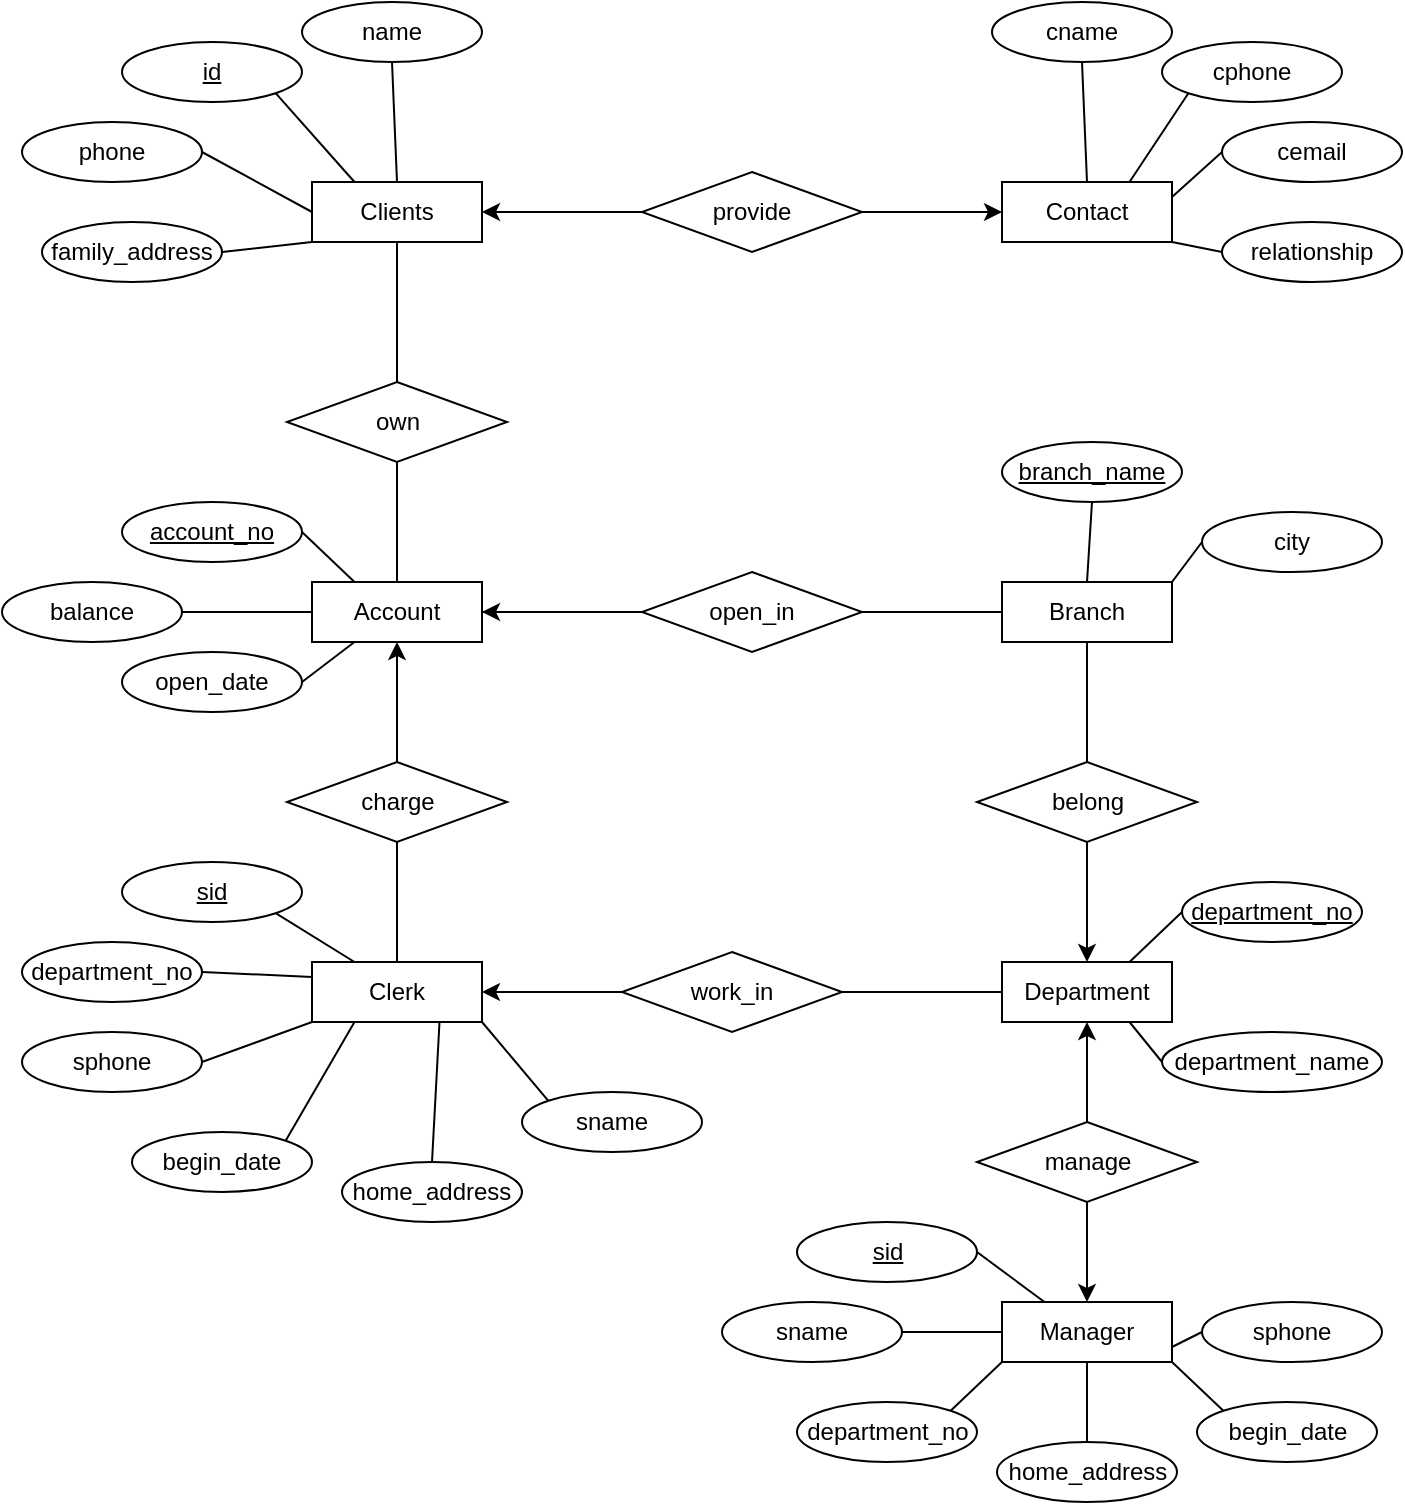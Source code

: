 <mxfile version="14.4.7" type="github">
  <diagram name="Page-1" id="c4acf3e9-155e-7222-9cf6-157b1a14988f">
    <mxGraphModel dx="584" dy="633" grid="1" gridSize="10" guides="1" tooltips="1" connect="1" arrows="1" fold="1" page="1" pageScale="1" pageWidth="850" pageHeight="1100" background="#ffffff" math="0" shadow="0">
      <root>
        <mxCell id="0" />
        <mxCell id="1" parent="0" />
        <mxCell id="4Dms-JClP-CXOFE1qbd7-1" value="Clients" style="rounded=0;whiteSpace=wrap;html=1;" vertex="1" parent="1">
          <mxGeometry x="305" y="160" width="85" height="30" as="geometry" />
        </mxCell>
        <mxCell id="4Dms-JClP-CXOFE1qbd7-22" style="edgeStyle=orthogonalEdgeStyle;rounded=0;orthogonalLoop=1;jettySize=auto;html=1;exitX=1;exitY=0.5;exitDx=0;exitDy=0;entryX=0;entryY=0.5;entryDx=0;entryDy=0;endArrow=none;endFill=0;" edge="1" parent="1" source="4Dms-JClP-CXOFE1qbd7-2" target="4Dms-JClP-CXOFE1qbd7-11">
          <mxGeometry relative="1" as="geometry" />
        </mxCell>
        <mxCell id="4Dms-JClP-CXOFE1qbd7-2" value="Account" style="rounded=0;whiteSpace=wrap;html=1;" vertex="1" parent="1">
          <mxGeometry x="305" y="360" width="85" height="30" as="geometry" />
        </mxCell>
        <mxCell id="4Dms-JClP-CXOFE1qbd7-4" value="Clerk" style="rounded=0;whiteSpace=wrap;html=1;" vertex="1" parent="1">
          <mxGeometry x="305" y="550" width="85" height="30" as="geometry" />
        </mxCell>
        <mxCell id="4Dms-JClP-CXOFE1qbd7-5" value="Department" style="rounded=0;whiteSpace=wrap;html=1;" vertex="1" parent="1">
          <mxGeometry x="650" y="550" width="85" height="30" as="geometry" />
        </mxCell>
        <mxCell id="4Dms-JClP-CXOFE1qbd7-19" style="edgeStyle=orthogonalEdgeStyle;rounded=0;orthogonalLoop=1;jettySize=auto;html=1;exitX=0.5;exitY=1;exitDx=0;exitDy=0;entryX=0.5;entryY=0;entryDx=0;entryDy=0;endArrow=none;endFill=0;" edge="1" parent="1" source="4Dms-JClP-CXOFE1qbd7-6" target="4Dms-JClP-CXOFE1qbd7-13">
          <mxGeometry relative="1" as="geometry" />
        </mxCell>
        <mxCell id="4Dms-JClP-CXOFE1qbd7-6" value="Branch" style="rounded=0;whiteSpace=wrap;html=1;" vertex="1" parent="1">
          <mxGeometry x="650" y="360" width="85" height="30" as="geometry" />
        </mxCell>
        <mxCell id="4Dms-JClP-CXOFE1qbd7-7" value="Manager" style="rounded=0;whiteSpace=wrap;html=1;" vertex="1" parent="1">
          <mxGeometry x="650" y="720" width="85" height="30" as="geometry" />
        </mxCell>
        <mxCell id="4Dms-JClP-CXOFE1qbd7-16" style="edgeStyle=orthogonalEdgeStyle;rounded=0;orthogonalLoop=1;jettySize=auto;html=1;exitX=0.5;exitY=0;exitDx=0;exitDy=0;entryX=0.5;entryY=1;entryDx=0;entryDy=0;endArrow=none;endFill=0;" edge="1" parent="1" source="4Dms-JClP-CXOFE1qbd7-8" target="4Dms-JClP-CXOFE1qbd7-1">
          <mxGeometry relative="1" as="geometry" />
        </mxCell>
        <mxCell id="4Dms-JClP-CXOFE1qbd7-17" style="edgeStyle=orthogonalEdgeStyle;rounded=0;orthogonalLoop=1;jettySize=auto;html=1;exitX=0.5;exitY=1;exitDx=0;exitDy=0;entryX=0.5;entryY=0;entryDx=0;entryDy=0;endArrow=none;endFill=0;" edge="1" parent="1" source="4Dms-JClP-CXOFE1qbd7-8" target="4Dms-JClP-CXOFE1qbd7-2">
          <mxGeometry relative="1" as="geometry" />
        </mxCell>
        <mxCell id="4Dms-JClP-CXOFE1qbd7-8" value="own" style="rhombus;whiteSpace=wrap;html=1;" vertex="1" parent="1">
          <mxGeometry x="292.5" y="260" width="110" height="40" as="geometry" />
        </mxCell>
        <mxCell id="4Dms-JClP-CXOFE1qbd7-21" style="edgeStyle=orthogonalEdgeStyle;rounded=0;orthogonalLoop=1;jettySize=auto;html=1;exitX=0.5;exitY=1;exitDx=0;exitDy=0;entryX=0.5;entryY=0;entryDx=0;entryDy=0;endArrow=none;endFill=0;" edge="1" parent="1" source="4Dms-JClP-CXOFE1qbd7-10" target="4Dms-JClP-CXOFE1qbd7-4">
          <mxGeometry relative="1" as="geometry" />
        </mxCell>
        <mxCell id="4Dms-JClP-CXOFE1qbd7-25" style="edgeStyle=orthogonalEdgeStyle;rounded=0;orthogonalLoop=1;jettySize=auto;html=1;exitX=0.5;exitY=0;exitDx=0;exitDy=0;entryX=0.5;entryY=1;entryDx=0;entryDy=0;endArrow=classic;endFill=1;" edge="1" parent="1" source="4Dms-JClP-CXOFE1qbd7-10" target="4Dms-JClP-CXOFE1qbd7-2">
          <mxGeometry relative="1" as="geometry" />
        </mxCell>
        <mxCell id="4Dms-JClP-CXOFE1qbd7-10" value="charge" style="rhombus;whiteSpace=wrap;html=1;" vertex="1" parent="1">
          <mxGeometry x="292.5" y="450" width="110" height="40" as="geometry" />
        </mxCell>
        <mxCell id="4Dms-JClP-CXOFE1qbd7-18" style="edgeStyle=orthogonalEdgeStyle;rounded=0;orthogonalLoop=1;jettySize=auto;html=1;exitX=1;exitY=0.5;exitDx=0;exitDy=0;entryX=0;entryY=0.5;entryDx=0;entryDy=0;endArrow=none;endFill=0;" edge="1" parent="1" source="4Dms-JClP-CXOFE1qbd7-11" target="4Dms-JClP-CXOFE1qbd7-6">
          <mxGeometry relative="1" as="geometry" />
        </mxCell>
        <mxCell id="4Dms-JClP-CXOFE1qbd7-26" style="edgeStyle=orthogonalEdgeStyle;rounded=0;orthogonalLoop=1;jettySize=auto;html=1;exitX=0;exitY=0.5;exitDx=0;exitDy=0;entryX=1;entryY=0.5;entryDx=0;entryDy=0;endArrow=classic;endFill=1;" edge="1" parent="1" source="4Dms-JClP-CXOFE1qbd7-11" target="4Dms-JClP-CXOFE1qbd7-2">
          <mxGeometry relative="1" as="geometry" />
        </mxCell>
        <mxCell id="4Dms-JClP-CXOFE1qbd7-11" value="open_in" style="rhombus;whiteSpace=wrap;html=1;" vertex="1" parent="1">
          <mxGeometry x="470" y="355" width="110" height="40" as="geometry" />
        </mxCell>
        <mxCell id="4Dms-JClP-CXOFE1qbd7-20" style="edgeStyle=orthogonalEdgeStyle;rounded=0;orthogonalLoop=1;jettySize=auto;html=1;exitX=1;exitY=0.5;exitDx=0;exitDy=0;entryX=0;entryY=0.5;entryDx=0;entryDy=0;endArrow=none;endFill=0;" edge="1" parent="1" source="4Dms-JClP-CXOFE1qbd7-12" target="4Dms-JClP-CXOFE1qbd7-5">
          <mxGeometry relative="1" as="geometry" />
        </mxCell>
        <mxCell id="4Dms-JClP-CXOFE1qbd7-27" style="edgeStyle=orthogonalEdgeStyle;rounded=0;orthogonalLoop=1;jettySize=auto;html=1;exitX=0;exitY=0.5;exitDx=0;exitDy=0;entryX=1;entryY=0.5;entryDx=0;entryDy=0;endArrow=classic;endFill=1;" edge="1" parent="1" source="4Dms-JClP-CXOFE1qbd7-12" target="4Dms-JClP-CXOFE1qbd7-4">
          <mxGeometry relative="1" as="geometry" />
        </mxCell>
        <mxCell id="4Dms-JClP-CXOFE1qbd7-12" value="work_in" style="rhombus;whiteSpace=wrap;html=1;" vertex="1" parent="1">
          <mxGeometry x="460" y="545" width="110" height="40" as="geometry" />
        </mxCell>
        <mxCell id="4Dms-JClP-CXOFE1qbd7-31" style="edgeStyle=orthogonalEdgeStyle;rounded=0;orthogonalLoop=1;jettySize=auto;html=1;exitX=0.5;exitY=1;exitDx=0;exitDy=0;entryX=0.5;entryY=0;entryDx=0;entryDy=0;endArrow=classic;endFill=1;" edge="1" parent="1" source="4Dms-JClP-CXOFE1qbd7-13" target="4Dms-JClP-CXOFE1qbd7-5">
          <mxGeometry relative="1" as="geometry" />
        </mxCell>
        <mxCell id="4Dms-JClP-CXOFE1qbd7-13" value="belong" style="rhombus;whiteSpace=wrap;html=1;" vertex="1" parent="1">
          <mxGeometry x="637.5" y="450" width="110" height="40" as="geometry" />
        </mxCell>
        <mxCell id="4Dms-JClP-CXOFE1qbd7-28" style="edgeStyle=orthogonalEdgeStyle;rounded=0;orthogonalLoop=1;jettySize=auto;html=1;exitX=0.5;exitY=0;exitDx=0;exitDy=0;entryX=0.5;entryY=1;entryDx=0;entryDy=0;endArrow=classic;endFill=1;" edge="1" parent="1" source="4Dms-JClP-CXOFE1qbd7-14" target="4Dms-JClP-CXOFE1qbd7-5">
          <mxGeometry relative="1" as="geometry" />
        </mxCell>
        <mxCell id="4Dms-JClP-CXOFE1qbd7-29" style="edgeStyle=orthogonalEdgeStyle;rounded=0;orthogonalLoop=1;jettySize=auto;html=1;exitX=0.5;exitY=1;exitDx=0;exitDy=0;entryX=0.5;entryY=0;entryDx=0;entryDy=0;endArrow=classic;endFill=1;" edge="1" parent="1" source="4Dms-JClP-CXOFE1qbd7-14" target="4Dms-JClP-CXOFE1qbd7-7">
          <mxGeometry relative="1" as="geometry" />
        </mxCell>
        <mxCell id="4Dms-JClP-CXOFE1qbd7-14" value="manage" style="rhombus;whiteSpace=wrap;html=1;" vertex="1" parent="1">
          <mxGeometry x="637.5" y="630" width="110" height="40" as="geometry" />
        </mxCell>
        <mxCell id="4Dms-JClP-CXOFE1qbd7-32" value="Contact" style="rounded=0;whiteSpace=wrap;html=1;" vertex="1" parent="1">
          <mxGeometry x="650" y="160" width="85" height="30" as="geometry" />
        </mxCell>
        <mxCell id="4Dms-JClP-CXOFE1qbd7-34" style="edgeStyle=orthogonalEdgeStyle;rounded=0;orthogonalLoop=1;jettySize=auto;html=1;exitX=0;exitY=0.5;exitDx=0;exitDy=0;entryX=1;entryY=0.5;entryDx=0;entryDy=0;endArrow=classic;endFill=1;" edge="1" parent="1" source="4Dms-JClP-CXOFE1qbd7-33" target="4Dms-JClP-CXOFE1qbd7-1">
          <mxGeometry relative="1" as="geometry" />
        </mxCell>
        <mxCell id="4Dms-JClP-CXOFE1qbd7-35" style="edgeStyle=orthogonalEdgeStyle;rounded=0;orthogonalLoop=1;jettySize=auto;html=1;exitX=1;exitY=0.5;exitDx=0;exitDy=0;entryX=0;entryY=0.5;entryDx=0;entryDy=0;endArrow=classic;endFill=1;" edge="1" parent="1" source="4Dms-JClP-CXOFE1qbd7-33" target="4Dms-JClP-CXOFE1qbd7-32">
          <mxGeometry relative="1" as="geometry" />
        </mxCell>
        <mxCell id="4Dms-JClP-CXOFE1qbd7-33" value="provide" style="rhombus;whiteSpace=wrap;html=1;" vertex="1" parent="1">
          <mxGeometry x="470" y="155" width="110" height="40" as="geometry" />
        </mxCell>
        <mxCell id="4Dms-JClP-CXOFE1qbd7-67" style="rounded=0;orthogonalLoop=1;jettySize=auto;html=1;exitX=0.5;exitY=1;exitDx=0;exitDy=0;entryX=0.5;entryY=0;entryDx=0;entryDy=0;endArrow=none;endFill=0;" edge="1" parent="1" source="4Dms-JClP-CXOFE1qbd7-36" target="4Dms-JClP-CXOFE1qbd7-1">
          <mxGeometry relative="1" as="geometry" />
        </mxCell>
        <mxCell id="4Dms-JClP-CXOFE1qbd7-36" value="name" style="ellipse;whiteSpace=wrap;html=1;" vertex="1" parent="1">
          <mxGeometry x="300" y="70" width="90" height="30" as="geometry" />
        </mxCell>
        <mxCell id="4Dms-JClP-CXOFE1qbd7-68" style="edgeStyle=none;rounded=0;orthogonalLoop=1;jettySize=auto;html=1;exitX=1;exitY=1;exitDx=0;exitDy=0;entryX=0.25;entryY=0;entryDx=0;entryDy=0;endArrow=none;endFill=0;" edge="1" parent="1" source="4Dms-JClP-CXOFE1qbd7-38" target="4Dms-JClP-CXOFE1qbd7-1">
          <mxGeometry relative="1" as="geometry" />
        </mxCell>
        <mxCell id="4Dms-JClP-CXOFE1qbd7-38" value="&lt;u&gt;id&lt;/u&gt;" style="ellipse;whiteSpace=wrap;html=1;" vertex="1" parent="1">
          <mxGeometry x="210" y="90" width="90" height="30" as="geometry" />
        </mxCell>
        <mxCell id="4Dms-JClP-CXOFE1qbd7-69" style="edgeStyle=none;rounded=0;orthogonalLoop=1;jettySize=auto;html=1;exitX=1;exitY=0.5;exitDx=0;exitDy=0;entryX=0;entryY=0.5;entryDx=0;entryDy=0;endArrow=none;endFill=0;" edge="1" parent="1" source="4Dms-JClP-CXOFE1qbd7-39" target="4Dms-JClP-CXOFE1qbd7-1">
          <mxGeometry relative="1" as="geometry" />
        </mxCell>
        <mxCell id="4Dms-JClP-CXOFE1qbd7-39" value="phone" style="ellipse;whiteSpace=wrap;html=1;" vertex="1" parent="1">
          <mxGeometry x="160" y="130" width="90" height="30" as="geometry" />
        </mxCell>
        <mxCell id="4Dms-JClP-CXOFE1qbd7-70" style="edgeStyle=none;rounded=0;orthogonalLoop=1;jettySize=auto;html=1;exitX=1;exitY=0.5;exitDx=0;exitDy=0;entryX=0;entryY=1;entryDx=0;entryDy=0;endArrow=none;endFill=0;" edge="1" parent="1" source="4Dms-JClP-CXOFE1qbd7-40" target="4Dms-JClP-CXOFE1qbd7-1">
          <mxGeometry relative="1" as="geometry" />
        </mxCell>
        <mxCell id="4Dms-JClP-CXOFE1qbd7-40" value="family_address" style="ellipse;whiteSpace=wrap;html=1;" vertex="1" parent="1">
          <mxGeometry x="170" y="180" width="90" height="30" as="geometry" />
        </mxCell>
        <mxCell id="4Dms-JClP-CXOFE1qbd7-71" style="edgeStyle=none;rounded=0;orthogonalLoop=1;jettySize=auto;html=1;exitX=0.5;exitY=1;exitDx=0;exitDy=0;entryX=0.5;entryY=0;entryDx=0;entryDy=0;endArrow=none;endFill=0;" edge="1" parent="1" source="4Dms-JClP-CXOFE1qbd7-41" target="4Dms-JClP-CXOFE1qbd7-32">
          <mxGeometry relative="1" as="geometry" />
        </mxCell>
        <mxCell id="4Dms-JClP-CXOFE1qbd7-41" value="cname" style="ellipse;whiteSpace=wrap;html=1;" vertex="1" parent="1">
          <mxGeometry x="645" y="70" width="90" height="30" as="geometry" />
        </mxCell>
        <mxCell id="4Dms-JClP-CXOFE1qbd7-72" style="edgeStyle=none;rounded=0;orthogonalLoop=1;jettySize=auto;html=1;exitX=0;exitY=1;exitDx=0;exitDy=0;entryX=0.75;entryY=0;entryDx=0;entryDy=0;endArrow=none;endFill=0;" edge="1" parent="1" source="4Dms-JClP-CXOFE1qbd7-42" target="4Dms-JClP-CXOFE1qbd7-32">
          <mxGeometry relative="1" as="geometry" />
        </mxCell>
        <mxCell id="4Dms-JClP-CXOFE1qbd7-42" value="cphone" style="ellipse;whiteSpace=wrap;html=1;" vertex="1" parent="1">
          <mxGeometry x="730" y="90" width="90" height="30" as="geometry" />
        </mxCell>
        <mxCell id="4Dms-JClP-CXOFE1qbd7-73" style="edgeStyle=none;rounded=0;orthogonalLoop=1;jettySize=auto;html=1;exitX=0;exitY=0.5;exitDx=0;exitDy=0;endArrow=none;endFill=0;entryX=1;entryY=0.25;entryDx=0;entryDy=0;" edge="1" parent="1" source="4Dms-JClP-CXOFE1qbd7-43" target="4Dms-JClP-CXOFE1qbd7-32">
          <mxGeometry relative="1" as="geometry">
            <mxPoint x="740" y="160" as="targetPoint" />
          </mxGeometry>
        </mxCell>
        <mxCell id="4Dms-JClP-CXOFE1qbd7-43" value="cemail" style="ellipse;whiteSpace=wrap;html=1;" vertex="1" parent="1">
          <mxGeometry x="760" y="130" width="90" height="30" as="geometry" />
        </mxCell>
        <mxCell id="4Dms-JClP-CXOFE1qbd7-74" style="edgeStyle=none;rounded=0;orthogonalLoop=1;jettySize=auto;html=1;exitX=0;exitY=0.5;exitDx=0;exitDy=0;entryX=1;entryY=1;entryDx=0;entryDy=0;endArrow=none;endFill=0;" edge="1" parent="1" source="4Dms-JClP-CXOFE1qbd7-44" target="4Dms-JClP-CXOFE1qbd7-32">
          <mxGeometry relative="1" as="geometry" />
        </mxCell>
        <mxCell id="4Dms-JClP-CXOFE1qbd7-44" value="relationship" style="ellipse;whiteSpace=wrap;html=1;" vertex="1" parent="1">
          <mxGeometry x="760" y="180" width="90" height="30" as="geometry" />
        </mxCell>
        <mxCell id="4Dms-JClP-CXOFE1qbd7-75" style="edgeStyle=none;rounded=0;orthogonalLoop=1;jettySize=auto;html=1;exitX=1;exitY=0.5;exitDx=0;exitDy=0;entryX=0.25;entryY=0;entryDx=0;entryDy=0;endArrow=none;endFill=0;" edge="1" parent="1" source="4Dms-JClP-CXOFE1qbd7-45" target="4Dms-JClP-CXOFE1qbd7-2">
          <mxGeometry relative="1" as="geometry" />
        </mxCell>
        <mxCell id="4Dms-JClP-CXOFE1qbd7-45" value="&lt;u&gt;account_no&lt;/u&gt;" style="ellipse;whiteSpace=wrap;html=1;" vertex="1" parent="1">
          <mxGeometry x="210" y="320" width="90" height="30" as="geometry" />
        </mxCell>
        <mxCell id="4Dms-JClP-CXOFE1qbd7-76" style="edgeStyle=none;rounded=0;orthogonalLoop=1;jettySize=auto;html=1;exitX=1;exitY=0.5;exitDx=0;exitDy=0;entryX=0;entryY=0.5;entryDx=0;entryDy=0;endArrow=none;endFill=0;" edge="1" parent="1" source="4Dms-JClP-CXOFE1qbd7-46" target="4Dms-JClP-CXOFE1qbd7-2">
          <mxGeometry relative="1" as="geometry" />
        </mxCell>
        <mxCell id="4Dms-JClP-CXOFE1qbd7-46" value="balance" style="ellipse;whiteSpace=wrap;html=1;" vertex="1" parent="1">
          <mxGeometry x="150" y="360" width="90" height="30" as="geometry" />
        </mxCell>
        <mxCell id="4Dms-JClP-CXOFE1qbd7-77" style="edgeStyle=none;rounded=0;orthogonalLoop=1;jettySize=auto;html=1;exitX=1;exitY=0.5;exitDx=0;exitDy=0;entryX=0.25;entryY=1;entryDx=0;entryDy=0;endArrow=none;endFill=0;" edge="1" parent="1" source="4Dms-JClP-CXOFE1qbd7-47" target="4Dms-JClP-CXOFE1qbd7-2">
          <mxGeometry relative="1" as="geometry" />
        </mxCell>
        <mxCell id="4Dms-JClP-CXOFE1qbd7-47" value="open_date" style="ellipse;whiteSpace=wrap;html=1;" vertex="1" parent="1">
          <mxGeometry x="210" y="395" width="90" height="30" as="geometry" />
        </mxCell>
        <mxCell id="4Dms-JClP-CXOFE1qbd7-85" style="edgeStyle=none;rounded=0;orthogonalLoop=1;jettySize=auto;html=1;exitX=0.5;exitY=1;exitDx=0;exitDy=0;entryX=0.5;entryY=0;entryDx=0;entryDy=0;endArrow=none;endFill=0;" edge="1" parent="1" source="4Dms-JClP-CXOFE1qbd7-48" target="4Dms-JClP-CXOFE1qbd7-6">
          <mxGeometry relative="1" as="geometry" />
        </mxCell>
        <mxCell id="4Dms-JClP-CXOFE1qbd7-48" value="&lt;u&gt;branch_name&lt;/u&gt;" style="ellipse;whiteSpace=wrap;html=1;" vertex="1" parent="1">
          <mxGeometry x="650" y="290" width="90" height="30" as="geometry" />
        </mxCell>
        <mxCell id="4Dms-JClP-CXOFE1qbd7-84" style="edgeStyle=none;rounded=0;orthogonalLoop=1;jettySize=auto;html=1;exitX=0;exitY=0.5;exitDx=0;exitDy=0;entryX=1;entryY=0;entryDx=0;entryDy=0;endArrow=none;endFill=0;" edge="1" parent="1" source="4Dms-JClP-CXOFE1qbd7-49" target="4Dms-JClP-CXOFE1qbd7-6">
          <mxGeometry relative="1" as="geometry" />
        </mxCell>
        <mxCell id="4Dms-JClP-CXOFE1qbd7-49" value="city" style="ellipse;whiteSpace=wrap;html=1;" vertex="1" parent="1">
          <mxGeometry x="750" y="325" width="90" height="30" as="geometry" />
        </mxCell>
        <mxCell id="4Dms-JClP-CXOFE1qbd7-78" style="edgeStyle=none;rounded=0;orthogonalLoop=1;jettySize=auto;html=1;exitX=1;exitY=1;exitDx=0;exitDy=0;entryX=0.25;entryY=0;entryDx=0;entryDy=0;endArrow=none;endFill=0;" edge="1" parent="1" source="4Dms-JClP-CXOFE1qbd7-51" target="4Dms-JClP-CXOFE1qbd7-4">
          <mxGeometry relative="1" as="geometry" />
        </mxCell>
        <mxCell id="4Dms-JClP-CXOFE1qbd7-51" value="&lt;u&gt;sid&lt;/u&gt;" style="ellipse;whiteSpace=wrap;html=1;" vertex="1" parent="1">
          <mxGeometry x="210" y="500" width="90" height="30" as="geometry" />
        </mxCell>
        <mxCell id="4Dms-JClP-CXOFE1qbd7-79" style="edgeStyle=none;rounded=0;orthogonalLoop=1;jettySize=auto;html=1;exitX=1;exitY=0.5;exitDx=0;exitDy=0;entryX=0;entryY=0.25;entryDx=0;entryDy=0;endArrow=none;endFill=0;" edge="1" parent="1" source="4Dms-JClP-CXOFE1qbd7-52" target="4Dms-JClP-CXOFE1qbd7-4">
          <mxGeometry relative="1" as="geometry" />
        </mxCell>
        <mxCell id="4Dms-JClP-CXOFE1qbd7-52" value="department_no" style="ellipse;whiteSpace=wrap;html=1;" vertex="1" parent="1">
          <mxGeometry x="160" y="540" width="90" height="30" as="geometry" />
        </mxCell>
        <mxCell id="4Dms-JClP-CXOFE1qbd7-80" style="edgeStyle=none;rounded=0;orthogonalLoop=1;jettySize=auto;html=1;exitX=1;exitY=0.5;exitDx=0;exitDy=0;entryX=0;entryY=1;entryDx=0;entryDy=0;endArrow=none;endFill=0;" edge="1" parent="1" source="4Dms-JClP-CXOFE1qbd7-53" target="4Dms-JClP-CXOFE1qbd7-4">
          <mxGeometry relative="1" as="geometry" />
        </mxCell>
        <mxCell id="4Dms-JClP-CXOFE1qbd7-53" value="sphone" style="ellipse;whiteSpace=wrap;html=1;" vertex="1" parent="1">
          <mxGeometry x="160" y="585" width="90" height="30" as="geometry" />
        </mxCell>
        <mxCell id="4Dms-JClP-CXOFE1qbd7-81" style="edgeStyle=none;rounded=0;orthogonalLoop=1;jettySize=auto;html=1;exitX=1;exitY=0;exitDx=0;exitDy=0;entryX=0.25;entryY=1;entryDx=0;entryDy=0;endArrow=none;endFill=0;" edge="1" parent="1" source="4Dms-JClP-CXOFE1qbd7-54" target="4Dms-JClP-CXOFE1qbd7-4">
          <mxGeometry relative="1" as="geometry" />
        </mxCell>
        <mxCell id="4Dms-JClP-CXOFE1qbd7-54" value="begin_date" style="ellipse;whiteSpace=wrap;html=1;" vertex="1" parent="1">
          <mxGeometry x="215" y="635" width="90" height="30" as="geometry" />
        </mxCell>
        <mxCell id="4Dms-JClP-CXOFE1qbd7-82" style="edgeStyle=none;rounded=0;orthogonalLoop=1;jettySize=auto;html=1;exitX=0.5;exitY=0;exitDx=0;exitDy=0;entryX=0.75;entryY=1;entryDx=0;entryDy=0;endArrow=none;endFill=0;" edge="1" parent="1" source="4Dms-JClP-CXOFE1qbd7-55" target="4Dms-JClP-CXOFE1qbd7-4">
          <mxGeometry relative="1" as="geometry" />
        </mxCell>
        <mxCell id="4Dms-JClP-CXOFE1qbd7-55" value="home_address" style="ellipse;whiteSpace=wrap;html=1;" vertex="1" parent="1">
          <mxGeometry x="320" y="650" width="90" height="30" as="geometry" />
        </mxCell>
        <mxCell id="4Dms-JClP-CXOFE1qbd7-83" style="edgeStyle=none;rounded=0;orthogonalLoop=1;jettySize=auto;html=1;exitX=0;exitY=0;exitDx=0;exitDy=0;entryX=1;entryY=1;entryDx=0;entryDy=0;endArrow=none;endFill=0;" edge="1" parent="1" source="4Dms-JClP-CXOFE1qbd7-56" target="4Dms-JClP-CXOFE1qbd7-4">
          <mxGeometry relative="1" as="geometry" />
        </mxCell>
        <mxCell id="4Dms-JClP-CXOFE1qbd7-56" value="sname" style="ellipse;whiteSpace=wrap;html=1;" vertex="1" parent="1">
          <mxGeometry x="410" y="615" width="90" height="30" as="geometry" />
        </mxCell>
        <mxCell id="4Dms-JClP-CXOFE1qbd7-86" style="edgeStyle=none;rounded=0;orthogonalLoop=1;jettySize=auto;html=1;exitX=0;exitY=0.5;exitDx=0;exitDy=0;entryX=0.75;entryY=0;entryDx=0;entryDy=0;endArrow=none;endFill=0;" edge="1" parent="1" source="4Dms-JClP-CXOFE1qbd7-57" target="4Dms-JClP-CXOFE1qbd7-5">
          <mxGeometry relative="1" as="geometry" />
        </mxCell>
        <mxCell id="4Dms-JClP-CXOFE1qbd7-57" value="&lt;u&gt;department_no&lt;/u&gt;" style="ellipse;whiteSpace=wrap;html=1;" vertex="1" parent="1">
          <mxGeometry x="740" y="510" width="90" height="30" as="geometry" />
        </mxCell>
        <mxCell id="4Dms-JClP-CXOFE1qbd7-87" style="edgeStyle=none;rounded=0;orthogonalLoop=1;jettySize=auto;html=1;exitX=0;exitY=0.5;exitDx=0;exitDy=0;entryX=0.75;entryY=1;entryDx=0;entryDy=0;endArrow=none;endFill=0;" edge="1" parent="1" source="4Dms-JClP-CXOFE1qbd7-58" target="4Dms-JClP-CXOFE1qbd7-5">
          <mxGeometry relative="1" as="geometry" />
        </mxCell>
        <mxCell id="4Dms-JClP-CXOFE1qbd7-58" value="department_name" style="ellipse;whiteSpace=wrap;html=1;" vertex="1" parent="1">
          <mxGeometry x="730" y="585" width="110" height="30" as="geometry" />
        </mxCell>
        <mxCell id="4Dms-JClP-CXOFE1qbd7-59" style="edgeStyle=orthogonalEdgeStyle;rounded=0;orthogonalLoop=1;jettySize=auto;html=1;exitX=0.5;exitY=1;exitDx=0;exitDy=0;endArrow=classic;endFill=1;" edge="1" parent="1" source="4Dms-JClP-CXOFE1qbd7-58" target="4Dms-JClP-CXOFE1qbd7-58">
          <mxGeometry relative="1" as="geometry" />
        </mxCell>
        <mxCell id="4Dms-JClP-CXOFE1qbd7-88" style="edgeStyle=none;rounded=0;orthogonalLoop=1;jettySize=auto;html=1;exitX=1;exitY=0.5;exitDx=0;exitDy=0;entryX=0.25;entryY=0;entryDx=0;entryDy=0;endArrow=none;endFill=0;" edge="1" parent="1" source="4Dms-JClP-CXOFE1qbd7-61" target="4Dms-JClP-CXOFE1qbd7-7">
          <mxGeometry relative="1" as="geometry" />
        </mxCell>
        <mxCell id="4Dms-JClP-CXOFE1qbd7-61" value="&lt;u&gt;sid&lt;/u&gt;" style="ellipse;whiteSpace=wrap;html=1;" vertex="1" parent="1">
          <mxGeometry x="547.5" y="680" width="90" height="30" as="geometry" />
        </mxCell>
        <mxCell id="4Dms-JClP-CXOFE1qbd7-89" style="edgeStyle=none;rounded=0;orthogonalLoop=1;jettySize=auto;html=1;exitX=1;exitY=0.5;exitDx=0;exitDy=0;entryX=0;entryY=0.5;entryDx=0;entryDy=0;endArrow=none;endFill=0;" edge="1" parent="1" source="4Dms-JClP-CXOFE1qbd7-62" target="4Dms-JClP-CXOFE1qbd7-7">
          <mxGeometry relative="1" as="geometry" />
        </mxCell>
        <mxCell id="4Dms-JClP-CXOFE1qbd7-62" value="sname" style="ellipse;whiteSpace=wrap;html=1;" vertex="1" parent="1">
          <mxGeometry x="510" y="720" width="90" height="30" as="geometry" />
        </mxCell>
        <mxCell id="4Dms-JClP-CXOFE1qbd7-90" style="edgeStyle=none;rounded=0;orthogonalLoop=1;jettySize=auto;html=1;exitX=1;exitY=0;exitDx=0;exitDy=0;entryX=0;entryY=1;entryDx=0;entryDy=0;endArrow=none;endFill=0;" edge="1" parent="1" source="4Dms-JClP-CXOFE1qbd7-63" target="4Dms-JClP-CXOFE1qbd7-7">
          <mxGeometry relative="1" as="geometry" />
        </mxCell>
        <mxCell id="4Dms-JClP-CXOFE1qbd7-63" value="department_no" style="ellipse;whiteSpace=wrap;html=1;" vertex="1" parent="1">
          <mxGeometry x="547.5" y="770" width="90" height="30" as="geometry" />
        </mxCell>
        <mxCell id="4Dms-JClP-CXOFE1qbd7-91" style="edgeStyle=none;rounded=0;orthogonalLoop=1;jettySize=auto;html=1;exitX=0.5;exitY=0;exitDx=0;exitDy=0;entryX=0.5;entryY=1;entryDx=0;entryDy=0;endArrow=none;endFill=0;" edge="1" parent="1" source="4Dms-JClP-CXOFE1qbd7-64" target="4Dms-JClP-CXOFE1qbd7-7">
          <mxGeometry relative="1" as="geometry" />
        </mxCell>
        <mxCell id="4Dms-JClP-CXOFE1qbd7-64" value="home_address" style="ellipse;whiteSpace=wrap;html=1;" vertex="1" parent="1">
          <mxGeometry x="647.5" y="790" width="90" height="30" as="geometry" />
        </mxCell>
        <mxCell id="4Dms-JClP-CXOFE1qbd7-92" style="edgeStyle=none;rounded=0;orthogonalLoop=1;jettySize=auto;html=1;exitX=0;exitY=0;exitDx=0;exitDy=0;entryX=1;entryY=1;entryDx=0;entryDy=0;endArrow=none;endFill=0;" edge="1" parent="1" source="4Dms-JClP-CXOFE1qbd7-65" target="4Dms-JClP-CXOFE1qbd7-7">
          <mxGeometry relative="1" as="geometry" />
        </mxCell>
        <mxCell id="4Dms-JClP-CXOFE1qbd7-65" value="begin_date" style="ellipse;whiteSpace=wrap;html=1;" vertex="1" parent="1">
          <mxGeometry x="747.5" y="770" width="90" height="30" as="geometry" />
        </mxCell>
        <mxCell id="4Dms-JClP-CXOFE1qbd7-94" style="edgeStyle=none;rounded=0;orthogonalLoop=1;jettySize=auto;html=1;exitX=0;exitY=0.5;exitDx=0;exitDy=0;entryX=1;entryY=0.75;entryDx=0;entryDy=0;endArrow=none;endFill=0;" edge="1" parent="1" source="4Dms-JClP-CXOFE1qbd7-66" target="4Dms-JClP-CXOFE1qbd7-7">
          <mxGeometry relative="1" as="geometry" />
        </mxCell>
        <mxCell id="4Dms-JClP-CXOFE1qbd7-66" value="sphone" style="ellipse;whiteSpace=wrap;html=1;" vertex="1" parent="1">
          <mxGeometry x="750" y="720" width="90" height="30" as="geometry" />
        </mxCell>
      </root>
    </mxGraphModel>
  </diagram>
</mxfile>
